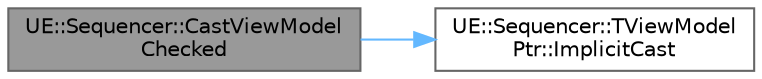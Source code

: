 digraph "UE::Sequencer::CastViewModelChecked"
{
 // INTERACTIVE_SVG=YES
 // LATEX_PDF_SIZE
  bgcolor="transparent";
  edge [fontname=Helvetica,fontsize=10,labelfontname=Helvetica,labelfontsize=10];
  node [fontname=Helvetica,fontsize=10,shape=box,height=0.2,width=0.4];
  rankdir="LR";
  Node1 [id="Node000001",label="UE::Sequencer::CastViewModel\lChecked",height=0.2,width=0.4,color="gray40", fillcolor="grey60", style="filled", fontcolor="black",tooltip=" "];
  Node1 -> Node2 [id="edge1_Node000001_Node000002",color="steelblue1",style="solid",tooltip=" "];
  Node2 [id="Node000002",label="UE::Sequencer::TViewModel\lPtr::ImplicitCast",height=0.2,width=0.4,color="grey40", fillcolor="white", style="filled",URL="$df/d5a/structUE_1_1Sequencer_1_1TViewModelPtr.html#ad962efe3570a9c1e32bf06b5a9bf3fed",tooltip="Return a proxy type that is able to implicitly convert this view model to any other TViewModel<IMyExt..."];
}
